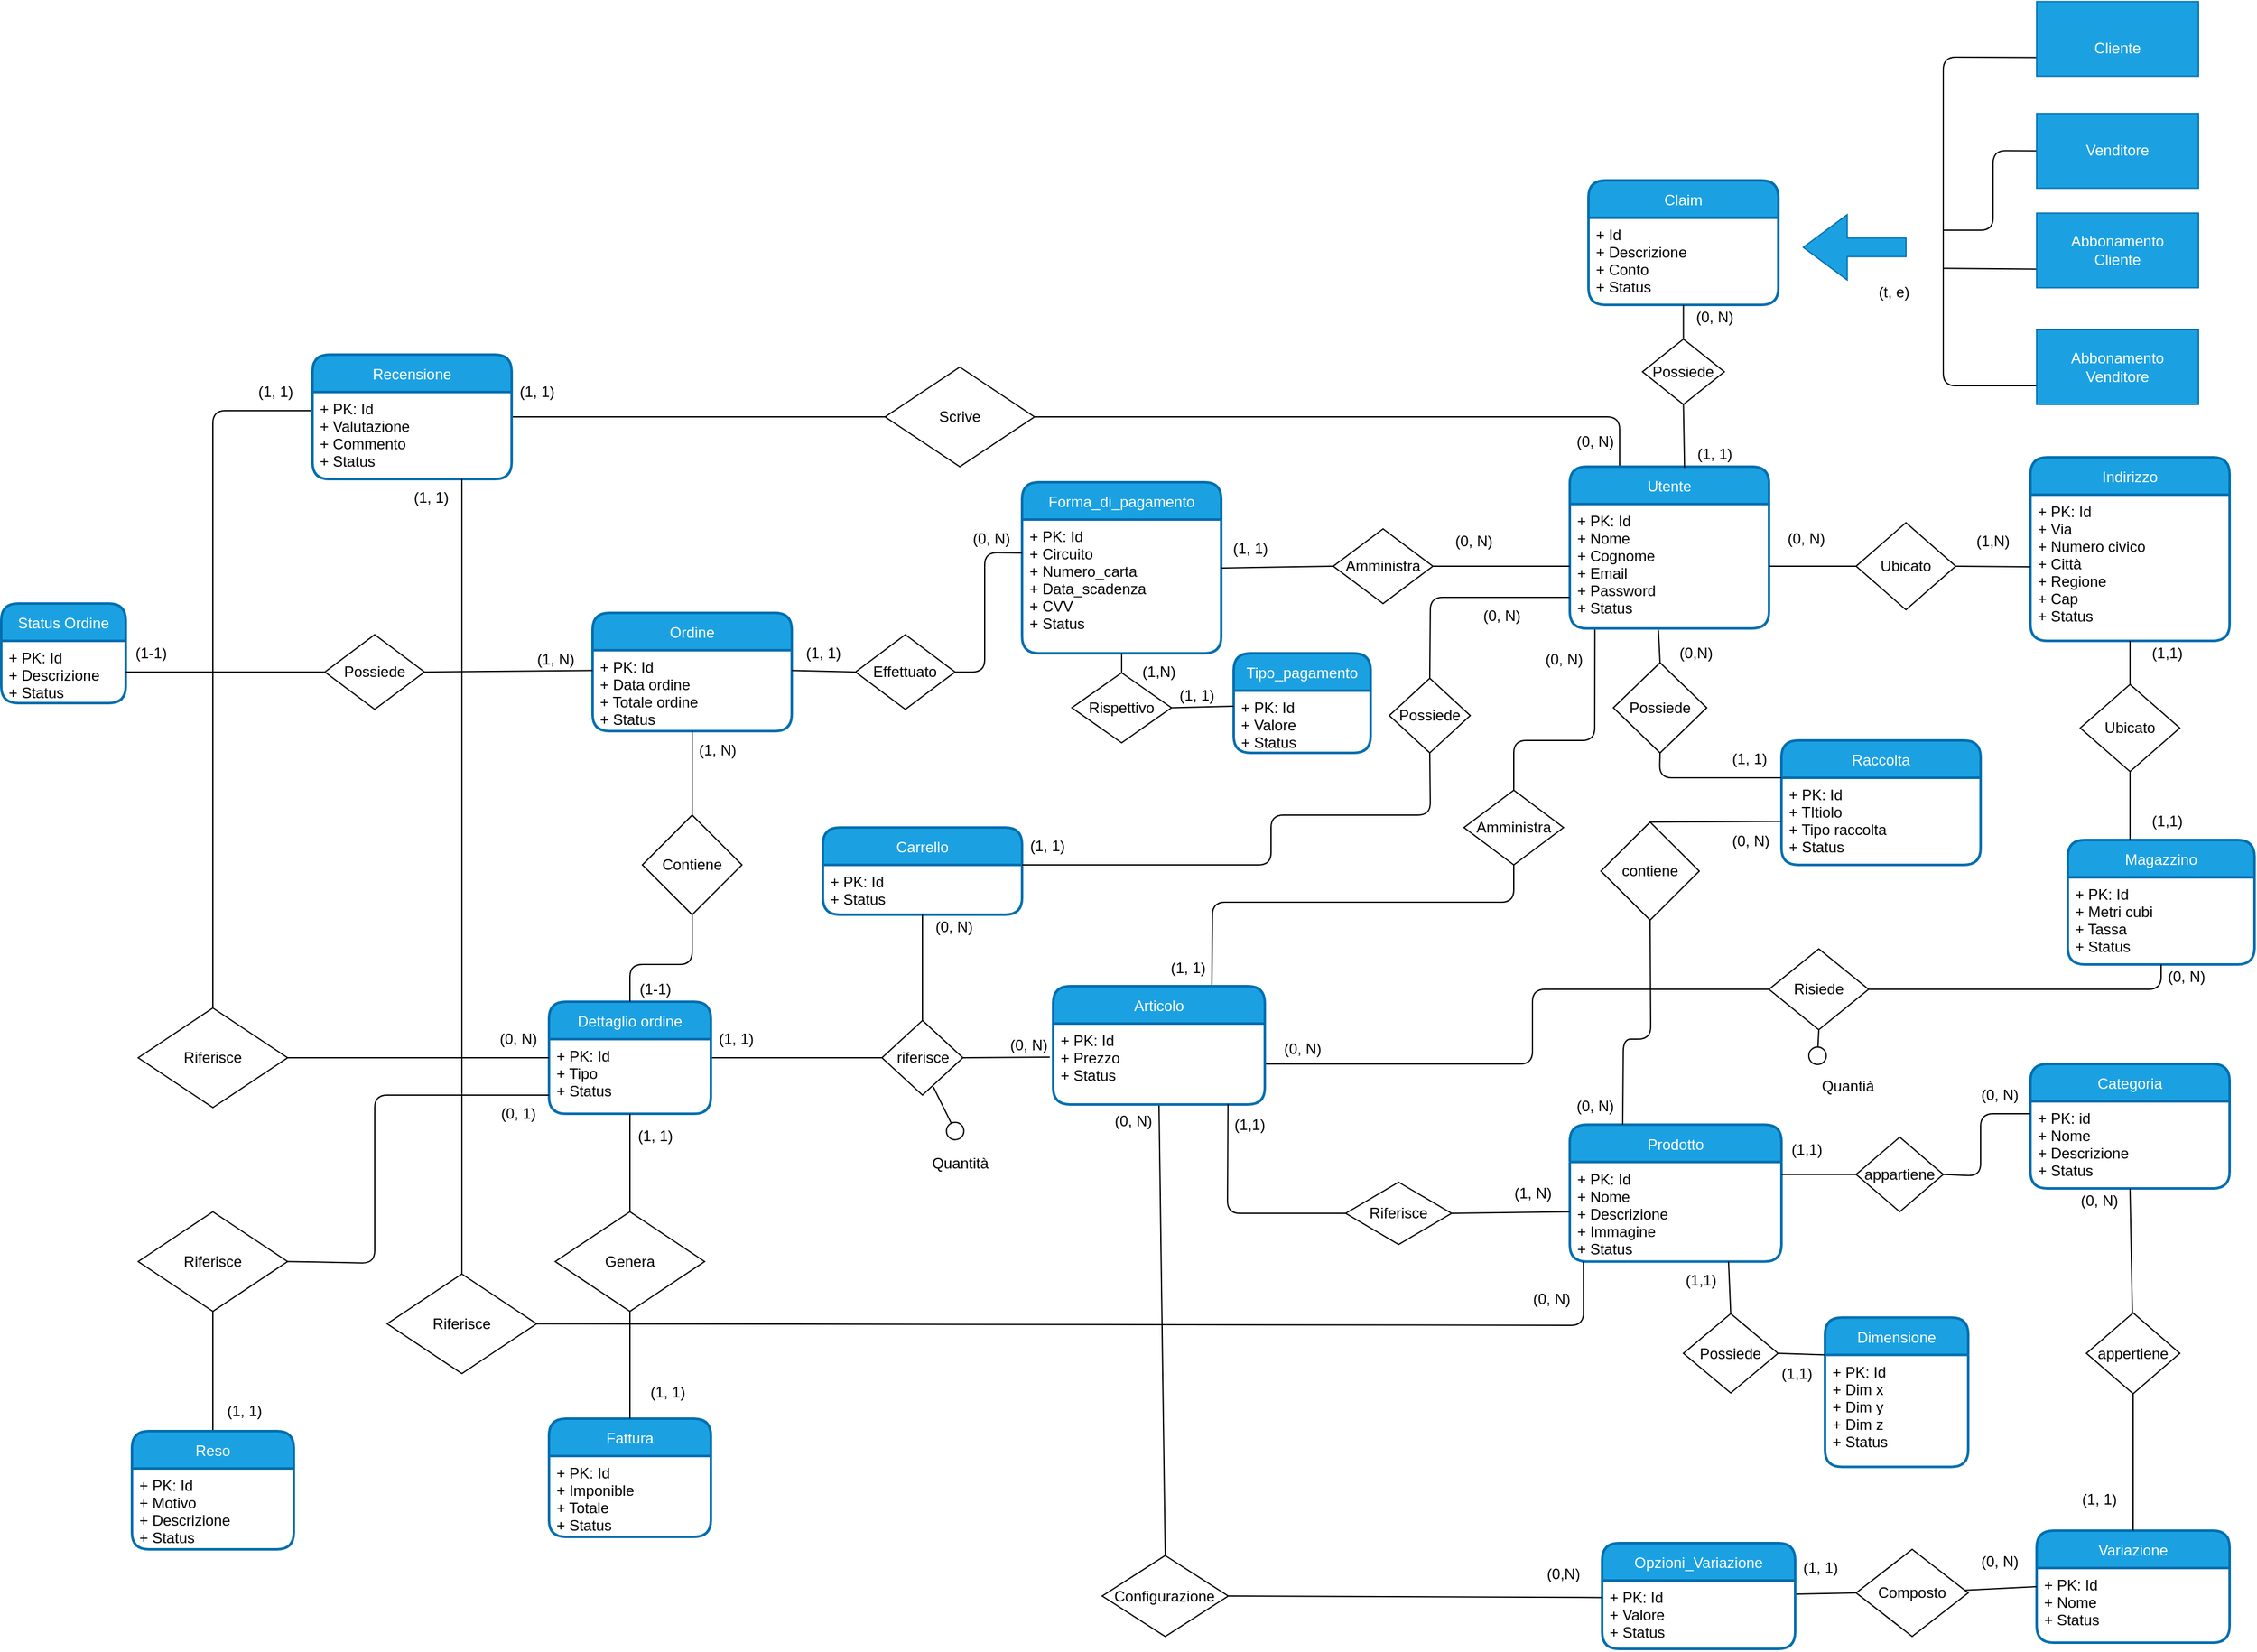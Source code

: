 <mxfile>
    <diagram id="gQvZ3Ct7qIMsR-oPEBA1" name="Page-1">
        <mxGraphModel dx="2638" dy="1734" grid="1" gridSize="10" guides="1" tooltips="1" connect="1" arrows="1" fold="1" page="1" pageScale="1" pageWidth="827" pageHeight="1169" math="0" shadow="0">
            <root>
                <mxCell id="0"/>
                <mxCell id="1" parent="0"/>
                <mxCell id="497" style="edgeStyle=none;html=1;exitX=0.25;exitY=0;exitDx=0;exitDy=0;entryX=1;entryY=0.5;entryDx=0;entryDy=0;endArrow=none;endFill=0;fontSize=12;" parent="1" source="499" target="644" edge="1">
                    <mxGeometry relative="1" as="geometry">
                        <mxPoint x="-120" y="80" as="targetPoint"/>
                        <Array as="points">
                            <mxPoint x="350" y="80"/>
                        </Array>
                    </mxGeometry>
                </mxCell>
                <mxCell id="498" style="edgeStyle=none;html=1;endArrow=none;endFill=0;exitX=0.126;exitY=1.002;exitDx=0;exitDy=0;exitPerimeter=0;entryX=0.5;entryY=0;entryDx=0;entryDy=0;fontSize=12;" parent="1" source="500" target="663" edge="1">
                    <mxGeometry relative="1" as="geometry">
                        <mxPoint x="270" y="380" as="targetPoint"/>
                        <Array as="points">
                            <mxPoint x="330" y="340"/>
                            <mxPoint x="265" y="340"/>
                        </Array>
                    </mxGeometry>
                </mxCell>
                <mxCell id="499" value="Utente" style="swimlane;childLayout=stackLayout;horizontal=1;startSize=30;horizontalStack=0;rounded=1;fontSize=12;fontStyle=0;strokeWidth=2;resizeParent=0;resizeLast=1;shadow=0;dashed=0;align=center;fillColor=#1ba1e2;fontColor=#ffffff;strokeColor=#006EAF;" parent="1" vertex="1">
                    <mxGeometry x="310" y="120" width="160" height="130" as="geometry"/>
                </mxCell>
                <mxCell id="500" value="+ PK: Id&#10;+ Nome&#10;+ Cognome&#10;+ Email&#10;+ Password&#10;+ Status" style="align=left;strokeColor=none;fillColor=none;spacingLeft=4;fontSize=12;verticalAlign=top;resizable=0;rotatable=0;part=1;" parent="499" vertex="1">
                    <mxGeometry y="30" width="160" height="100" as="geometry"/>
                </mxCell>
                <mxCell id="501" value="Indirizzo" style="swimlane;childLayout=stackLayout;horizontal=1;startSize=30;horizontalStack=0;rounded=1;fontSize=12;fontStyle=0;strokeWidth=2;resizeParent=0;resizeLast=1;shadow=0;dashed=0;align=center;fillColor=#1ba1e2;fontColor=#ffffff;strokeColor=#006EAF;" parent="1" vertex="1">
                    <mxGeometry x="680" y="112.5" width="160" height="147.5" as="geometry"/>
                </mxCell>
                <mxCell id="502" value="+ PK: Id&#10;+ Via&#10;+ Numero civico&#10;+ Città&#10;+ Regione&#10;+ Cap&#10;+ Status" style="align=left;strokeColor=none;fillColor=none;spacingLeft=4;fontSize=12;verticalAlign=top;resizable=0;rotatable=0;part=1;" parent="501" vertex="1">
                    <mxGeometry y="30" width="160" height="117.5" as="geometry"/>
                </mxCell>
                <mxCell id="503" style="edgeStyle=none;html=1;exitX=0;exitY=0.5;exitDx=0;exitDy=0;entryX=1;entryY=0.5;entryDx=0;entryDy=0;endArrow=none;endFill=0;fontSize=12;" parent="1" source="505" target="500" edge="1">
                    <mxGeometry relative="1" as="geometry"/>
                </mxCell>
                <mxCell id="504" style="edgeStyle=none;html=1;exitX=1;exitY=0.5;exitDx=0;exitDy=0;endArrow=none;endFill=0;fontSize=12;" parent="1" source="505" target="502" edge="1">
                    <mxGeometry relative="1" as="geometry"/>
                </mxCell>
                <mxCell id="505" value="Ubicato" style="shape=rhombus;perimeter=rhombusPerimeter;whiteSpace=wrap;html=1;align=center;fontSize=12;" parent="1" vertex="1">
                    <mxGeometry x="540" y="165" width="80" height="70" as="geometry"/>
                </mxCell>
                <mxCell id="506" value="Forma_di_pagamento" style="swimlane;childLayout=stackLayout;horizontal=1;startSize=30;horizontalStack=0;rounded=1;fontSize=12;fontStyle=0;strokeWidth=2;resizeParent=0;resizeLast=1;shadow=0;dashed=0;align=center;fillColor=#1ba1e2;fontColor=#ffffff;strokeColor=#006EAF;" parent="1" vertex="1">
                    <mxGeometry x="-130" y="132.5" width="160" height="137.5" as="geometry"/>
                </mxCell>
                <mxCell id="507" style="edgeStyle=none;html=1;fontSize=12;" parent="506" source="508" target="506" edge="1">
                    <mxGeometry relative="1" as="geometry"/>
                </mxCell>
                <mxCell id="508" value="+ PK: Id&#10;+ Circuito&#10;+ Numero_carta&#10;+ Data_scadenza&#10;+ CVV&#10;+ Status&#10;&#10;&#10;" style="align=left;strokeColor=none;fillColor=none;spacingLeft=4;fontSize=12;verticalAlign=top;resizable=0;rotatable=0;part=1;" parent="506" vertex="1">
                    <mxGeometry y="30" width="160" height="107.5" as="geometry"/>
                </mxCell>
                <mxCell id="509" value="Tipo_pagamento" style="swimlane;childLayout=stackLayout;horizontal=1;startSize=30;horizontalStack=0;rounded=1;fontSize=12;fontStyle=0;strokeWidth=2;resizeParent=0;resizeLast=1;shadow=0;dashed=0;align=center;fillColor=#1ba1e2;fontColor=#ffffff;strokeColor=#006EAF;" parent="1" vertex="1">
                    <mxGeometry x="40" y="270" width="110" height="80" as="geometry"/>
                </mxCell>
                <mxCell id="510" value="+ PK: Id&#10;+ Valore&#10;+ Status&#10;" style="align=left;strokeColor=none;fillColor=none;spacingLeft=4;fontSize=12;verticalAlign=top;resizable=0;rotatable=0;part=1;" parent="509" vertex="1">
                    <mxGeometry y="30" width="110" height="50" as="geometry"/>
                </mxCell>
                <mxCell id="511" style="edgeStyle=none;html=1;exitX=1;exitY=0.5;exitDx=0;exitDy=0;entryX=0;entryY=0.5;entryDx=0;entryDy=0;endArrow=none;endFill=0;fontSize=12;" parent="1" source="513" target="500" edge="1">
                    <mxGeometry relative="1" as="geometry"/>
                </mxCell>
                <mxCell id="512" style="edgeStyle=none;html=1;exitX=0;exitY=0.5;exitDx=0;exitDy=0;endArrow=none;endFill=0;entryX=0.996;entryY=0.363;entryDx=0;entryDy=0;entryPerimeter=0;fontSize=12;" parent="1" source="513" target="508" edge="1">
                    <mxGeometry relative="1" as="geometry">
                        <mxPoint x="80" y="200" as="targetPoint"/>
                    </mxGeometry>
                </mxCell>
                <mxCell id="513" value="Amministra" style="shape=rhombus;perimeter=rhombusPerimeter;whiteSpace=wrap;html=1;align=center;fontSize=12;" parent="1" vertex="1">
                    <mxGeometry x="120" y="170" width="80" height="60" as="geometry"/>
                </mxCell>
                <mxCell id="514" style="edgeStyle=none;html=1;exitX=0.5;exitY=0;exitDx=0;exitDy=0;endArrow=none;endFill=0;fontSize=12;" parent="1" source="516" target="508" edge="1">
                    <mxGeometry relative="1" as="geometry"/>
                </mxCell>
                <mxCell id="515" style="edgeStyle=none;html=1;exitX=1;exitY=0.5;exitDx=0;exitDy=0;endArrow=none;endFill=0;entryX=0;entryY=0.25;entryDx=0;entryDy=0;fontSize=12;" parent="1" source="516" target="510" edge="1">
                    <mxGeometry relative="1" as="geometry">
                        <mxPoint x="60" y="315" as="targetPoint"/>
                    </mxGeometry>
                </mxCell>
                <mxCell id="516" value="Rispettivo" style="shape=rhombus;perimeter=rhombusPerimeter;whiteSpace=wrap;html=1;align=center;fontSize=12;" parent="1" vertex="1">
                    <mxGeometry x="-90" y="285.63" width="80" height="56.25" as="geometry"/>
                </mxCell>
                <mxCell id="517" value="Carrello" style="swimlane;childLayout=stackLayout;horizontal=1;startSize=30;horizontalStack=0;rounded=1;fontSize=12;fontStyle=0;strokeWidth=2;resizeParent=0;resizeLast=1;shadow=0;dashed=0;align=center;fillColor=#1ba1e2;fontColor=#ffffff;strokeColor=#006EAF;" parent="1" vertex="1">
                    <mxGeometry x="-290" y="410" width="160" height="70" as="geometry"/>
                </mxCell>
                <mxCell id="518" value="+ PK: Id&#10;+ Status&#10;" style="align=left;strokeColor=none;fillColor=none;spacingLeft=4;fontSize=12;verticalAlign=top;resizable=0;rotatable=0;part=1;" parent="517" vertex="1">
                    <mxGeometry y="30" width="160" height="40" as="geometry"/>
                </mxCell>
                <mxCell id="519" style="edgeStyle=none;html=1;exitX=0.5;exitY=0;exitDx=0;exitDy=0;endArrow=none;endFill=0;entryX=0;entryY=0.75;entryDx=0;entryDy=0;fontSize=12;" parent="1" source="521" target="500" edge="1">
                    <mxGeometry relative="1" as="geometry">
                        <Array as="points">
                            <mxPoint x="198" y="225"/>
                        </Array>
                        <mxPoint x="340" y="270" as="targetPoint"/>
                    </mxGeometry>
                </mxCell>
                <mxCell id="520" style="edgeStyle=none;html=1;exitX=0.5;exitY=1;exitDx=0;exitDy=0;entryX=1;entryY=0;entryDx=0;entryDy=0;endArrow=none;endFill=0;fontSize=12;" parent="1" source="521" target="518" edge="1">
                    <mxGeometry relative="1" as="geometry">
                        <Array as="points">
                            <mxPoint x="198" y="400"/>
                            <mxPoint x="70" y="400"/>
                            <mxPoint x="70" y="440"/>
                        </Array>
                    </mxGeometry>
                </mxCell>
                <mxCell id="521" value="Possiede" style="shape=rhombus;perimeter=rhombusPerimeter;whiteSpace=wrap;html=1;align=center;fontSize=12;" parent="1" vertex="1">
                    <mxGeometry x="165" y="290" width="65" height="60" as="geometry"/>
                </mxCell>
                <mxCell id="522" value="Prodotto" style="swimlane;childLayout=stackLayout;horizontal=1;startSize=30;horizontalStack=0;rounded=1;fontSize=12;fontStyle=0;strokeWidth=2;resizeParent=0;resizeLast=1;shadow=0;dashed=0;align=center;arcSize=15;fillColor=#1ba1e2;fontColor=#ffffff;strokeColor=#006EAF;" parent="1" vertex="1">
                    <mxGeometry x="310" y="648.75" width="170" height="110" as="geometry"/>
                </mxCell>
                <mxCell id="523" value="+ PK: Id&#10;+ Nome&#10;+ Descrizione&#10;+ Immagine&#10;+ Status" style="align=left;strokeColor=none;fillColor=none;spacingLeft=4;fontSize=12;verticalAlign=top;resizable=0;rotatable=0;part=1;" parent="522" vertex="1">
                    <mxGeometry y="30" width="170" height="80" as="geometry"/>
                </mxCell>
                <mxCell id="524" value="Categoria" style="swimlane;childLayout=stackLayout;horizontal=1;startSize=30;horizontalStack=0;rounded=1;fontSize=12;fontStyle=0;strokeWidth=2;resizeParent=0;resizeLast=1;shadow=0;dashed=0;align=center;fillColor=#1ba1e2;fontColor=#ffffff;strokeColor=#006EAF;" parent="1" vertex="1">
                    <mxGeometry x="680" y="600" width="160" height="100" as="geometry"/>
                </mxCell>
                <mxCell id="525" value="+ PK: id&#10;+ Nome&#10;+ Descrizione&#10;+ Status" style="align=left;strokeColor=none;fillColor=none;spacingLeft=4;fontSize=12;verticalAlign=top;resizable=0;rotatable=0;part=1;" parent="524" vertex="1">
                    <mxGeometry y="30" width="160" height="70" as="geometry"/>
                </mxCell>
                <mxCell id="526" style="edgeStyle=none;html=1;exitX=0;exitY=0.5;exitDx=0;exitDy=0;endArrow=none;endFill=0;fontSize=12;" parent="1" source="528" edge="1">
                    <mxGeometry relative="1" as="geometry">
                        <mxPoint x="480" y="688.75" as="targetPoint"/>
                    </mxGeometry>
                </mxCell>
                <mxCell id="527" style="edgeStyle=none;html=1;exitX=1;exitY=0.5;exitDx=0;exitDy=0;endArrow=none;endFill=0;fontSize=12;" parent="1" source="528" edge="1">
                    <mxGeometry relative="1" as="geometry">
                        <mxPoint x="680" y="640" as="targetPoint"/>
                        <Array as="points">
                            <mxPoint x="640" y="690"/>
                            <mxPoint x="640" y="640"/>
                        </Array>
                    </mxGeometry>
                </mxCell>
                <mxCell id="528" value="appartiene" style="shape=rhombus;perimeter=rhombusPerimeter;whiteSpace=wrap;html=1;align=center;fontSize=12;" parent="1" vertex="1">
                    <mxGeometry x="540" y="658.75" width="70" height="60" as="geometry"/>
                </mxCell>
                <mxCell id="529" value="Variazione" style="swimlane;childLayout=stackLayout;horizontal=1;startSize=30;horizontalStack=0;rounded=1;fontSize=12;fontStyle=0;strokeWidth=2;resizeParent=0;resizeLast=1;shadow=0;dashed=0;align=center;fillColor=#1ba1e2;fontColor=#ffffff;strokeColor=#006EAF;" parent="1" vertex="1">
                    <mxGeometry x="685" y="975" width="155" height="90" as="geometry"/>
                </mxCell>
                <mxCell id="530" value="+ PK: Id&#10;+ Nome&#10;+ Status" style="align=left;strokeColor=none;fillColor=none;spacingLeft=4;fontSize=12;verticalAlign=top;resizable=0;rotatable=0;part=1;" parent="529" vertex="1">
                    <mxGeometry y="30" width="155" height="60" as="geometry"/>
                </mxCell>
                <mxCell id="531" style="edgeStyle=none;html=1;entryX=0.5;entryY=0;entryDx=0;entryDy=0;endArrow=none;endFill=0;fontSize=12;" parent="1" source="533" target="529" edge="1">
                    <mxGeometry relative="1" as="geometry"/>
                </mxCell>
                <mxCell id="532" style="edgeStyle=none;html=1;entryX=0.5;entryY=1;entryDx=0;entryDy=0;endArrow=none;endFill=0;fontSize=12;" parent="1" source="533" target="525" edge="1">
                    <mxGeometry relative="1" as="geometry"/>
                </mxCell>
                <mxCell id="533" value="appertiene" style="shape=rhombus;perimeter=rhombusPerimeter;whiteSpace=wrap;html=1;align=center;fontSize=12;" parent="1" vertex="1">
                    <mxGeometry x="725" y="800" width="75" height="65" as="geometry"/>
                </mxCell>
                <mxCell id="534" style="edgeStyle=none;html=1;entryX=0;entryY=0.5;entryDx=0;entryDy=0;endArrow=none;endFill=0;fontSize=12;" parent="1" source="535" target="538" edge="1">
                    <mxGeometry relative="1" as="geometry"/>
                </mxCell>
                <mxCell id="535" value="Opzioni_Variazione" style="swimlane;childLayout=stackLayout;horizontal=1;startSize=30;horizontalStack=0;rounded=1;fontSize=12;fontStyle=0;strokeWidth=2;resizeParent=0;resizeLast=1;shadow=0;dashed=0;align=center;fillColor=#1ba1e2;fontColor=#ffffff;strokeColor=#006EAF;" parent="1" vertex="1">
                    <mxGeometry x="336" y="985" width="155" height="85" as="geometry"/>
                </mxCell>
                <mxCell id="536" value="+ PK: Id&#10;+ Valore&#10;+ Status&#10;" style="align=left;strokeColor=none;fillColor=none;spacingLeft=4;fontSize=12;verticalAlign=top;resizable=0;rotatable=0;part=1;" parent="535" vertex="1">
                    <mxGeometry y="30" width="155" height="55" as="geometry"/>
                </mxCell>
                <mxCell id="537" style="edgeStyle=none;html=1;entryX=0;entryY=0.5;entryDx=0;entryDy=0;endArrow=none;endFill=0;fontSize=12;" parent="1" source="538" target="529" edge="1">
                    <mxGeometry relative="1" as="geometry"/>
                </mxCell>
                <mxCell id="538" value="Composto" style="shape=rhombus;perimeter=rhombusPerimeter;whiteSpace=wrap;html=1;align=center;fontSize=12;" parent="1" vertex="1">
                    <mxGeometry x="540" y="990" width="90" height="70" as="geometry"/>
                </mxCell>
                <mxCell id="539" value="Magazzino" style="swimlane;childLayout=stackLayout;horizontal=1;startSize=30;horizontalStack=0;rounded=1;fontSize=12;fontStyle=0;strokeWidth=2;resizeParent=0;resizeLast=1;shadow=0;dashed=0;align=center;fillColor=#1ba1e2;fontColor=#ffffff;strokeColor=#006EAF;" parent="1" vertex="1">
                    <mxGeometry x="710" y="420" width="150" height="100" as="geometry"/>
                </mxCell>
                <mxCell id="540" value="+ PK: Id&#10;+ Metri cubi&#10;+ Tassa&#10;+ Status" style="align=left;strokeColor=none;fillColor=none;spacingLeft=4;fontSize=12;verticalAlign=top;resizable=0;rotatable=0;part=1;" parent="539" vertex="1">
                    <mxGeometry y="30" width="150" height="70" as="geometry"/>
                </mxCell>
                <mxCell id="541" style="edgeStyle=none;html=1;exitX=0.5;exitY=0;exitDx=0;exitDy=0;entryX=0.5;entryY=1;entryDx=0;entryDy=0;startArrow=none;startFill=0;endArrow=none;endFill=0;fontSize=12;" parent="1" source="543" target="502" edge="1">
                    <mxGeometry relative="1" as="geometry"/>
                </mxCell>
                <mxCell id="542" style="edgeStyle=none;html=1;exitX=0.5;exitY=1;exitDx=0;exitDy=0;entryX=0;entryY=1;entryDx=0;entryDy=0;startArrow=none;startFill=0;endArrow=none;endFill=0;fontSize=12;" parent="1" source="543" target="579" edge="1">
                    <mxGeometry relative="1" as="geometry"/>
                </mxCell>
                <mxCell id="543" value="Ubicato" style="shape=rhombus;perimeter=rhombusPerimeter;whiteSpace=wrap;html=1;align=center;fontSize=12;" parent="1" vertex="1">
                    <mxGeometry x="720" y="295" width="80" height="70" as="geometry"/>
                </mxCell>
                <mxCell id="544" value="Dimensione" style="swimlane;childLayout=stackLayout;horizontal=1;startSize=30;horizontalStack=0;rounded=1;fontSize=12;fontStyle=0;strokeWidth=2;resizeParent=0;resizeLast=1;shadow=0;dashed=0;align=center;fillColor=#1ba1e2;fontColor=#ffffff;strokeColor=#006EAF;" parent="1" vertex="1">
                    <mxGeometry x="515" y="803.75" width="115" height="120" as="geometry"/>
                </mxCell>
                <mxCell id="545" value="+ PK: Id&#10;+ Dim x&#10;+ Dim y&#10;+ Dim z&#10;+ Status" style="align=left;strokeColor=none;fillColor=none;spacingLeft=4;fontSize=12;verticalAlign=top;resizable=0;rotatable=0;part=1;" parent="544" vertex="1">
                    <mxGeometry y="30" width="115" height="90" as="geometry"/>
                </mxCell>
                <mxCell id="546" style="edgeStyle=none;html=1;exitX=0.5;exitY=0;exitDx=0;exitDy=0;entryX=0.75;entryY=1;entryDx=0;entryDy=0;endArrow=none;endFill=0;fontSize=12;" parent="1" source="548" target="523" edge="1">
                    <mxGeometry relative="1" as="geometry"/>
                </mxCell>
                <mxCell id="547" style="edgeStyle=none;html=1;exitX=1;exitY=0.5;exitDx=0;exitDy=0;entryX=0;entryY=0;entryDx=0;entryDy=0;endArrow=none;endFill=0;fontSize=12;" parent="1" source="548" target="545" edge="1">
                    <mxGeometry relative="1" as="geometry"/>
                </mxCell>
                <mxCell id="548" value="Possiede" style="shape=rhombus;perimeter=rhombusPerimeter;whiteSpace=wrap;html=1;align=center;fontSize=12;" parent="1" vertex="1">
                    <mxGeometry x="401.25" y="800.63" width="76" height="63.75" as="geometry"/>
                </mxCell>
                <mxCell id="550" style="edgeStyle=none;html=1;exitX=1;exitY=0.5;exitDx=0;exitDy=0;entryX=0.5;entryY=1;entryDx=0;entryDy=0;startArrow=none;startFill=0;endArrow=none;endFill=0;fontSize=12;" parent="1" source="551" target="540" edge="1">
                    <mxGeometry relative="1" as="geometry">
                        <Array as="points">
                            <mxPoint x="785" y="540"/>
                        </Array>
                    </mxGeometry>
                </mxCell>
                <mxCell id="732" style="edgeStyle=none;html=1;exitX=0;exitY=0.5;exitDx=0;exitDy=0;endArrow=none;endFill=0;entryX=1;entryY=0.5;entryDx=0;entryDy=0;fontSize=12;" parent="1" source="551" target="727" edge="1">
                    <mxGeometry relative="1" as="geometry">
                        <mxPoint x="90" y="580" as="targetPoint"/>
                        <Array as="points">
                            <mxPoint x="280" y="540"/>
                            <mxPoint x="280" y="600"/>
                        </Array>
                    </mxGeometry>
                </mxCell>
                <mxCell id="551" value="Risiede" style="shape=rhombus;perimeter=rhombusPerimeter;whiteSpace=wrap;html=1;align=center;fontSize=12;" parent="1" vertex="1">
                    <mxGeometry x="470" y="507.5" width="80" height="65" as="geometry"/>
                </mxCell>
                <mxCell id="552" style="edgeStyle=none;html=1;exitX=0.5;exitY=0;exitDx=0;exitDy=0;entryX=0.5;entryY=1;entryDx=0;entryDy=0;startArrow=none;startFill=0;endArrow=none;endFill=0;fontSize=12;" parent="1" source="556" target="518" edge="1">
                    <mxGeometry relative="1" as="geometry"/>
                </mxCell>
                <mxCell id="554" style="edgeStyle=none;html=1;exitX=0;exitY=0.5;exitDx=0;exitDy=0;endArrow=none;endFill=0;entryX=1;entryY=0.25;entryDx=0;entryDy=0;fontSize=12;" parent="1" source="556" target="601" edge="1">
                    <mxGeometry relative="1" as="geometry">
                        <mxPoint x="-380" y="590" as="targetPoint"/>
                    </mxGeometry>
                </mxCell>
                <mxCell id="555" style="edgeStyle=none;html=1;exitX=1;exitY=0.5;exitDx=0;exitDy=0;endArrow=none;endFill=0;entryX=-0.016;entryY=0.416;entryDx=0;entryDy=0;entryPerimeter=0;fontSize=12;" parent="1" source="556" target="727" edge="1">
                    <mxGeometry relative="1" as="geometry">
                        <Array as="points"/>
                        <mxPoint x="-40" y="740" as="targetPoint"/>
                    </mxGeometry>
                </mxCell>
                <mxCell id="556" value="riferisce" style="shape=rhombus;perimeter=rhombusPerimeter;whiteSpace=wrap;html=1;align=center;fontSize=12;" parent="1" vertex="1">
                    <mxGeometry x="-242.5" y="565" width="65" height="60" as="geometry"/>
                </mxCell>
                <mxCell id="557" value="Quantità" style="text;html=1;align=center;verticalAlign=middle;resizable=0;points=[];autosize=1;strokeColor=none;fillColor=none;fontSize=12;" parent="1" vertex="1">
                    <mxGeometry x="-215" y="665" width="70" height="30" as="geometry"/>
                </mxCell>
                <mxCell id="565" style="edgeStyle=none;html=1;exitX=0.5;exitY=1;exitDx=0;exitDy=0;entryX=0.576;entryY=0.008;entryDx=0;entryDy=0;entryPerimeter=0;endArrow=none;endFill=0;fontSize=12;" parent="1" source="567" target="499" edge="1">
                    <mxGeometry relative="1" as="geometry">
                        <mxPoint x="495.93" y="45.6" as="targetPoint"/>
                    </mxGeometry>
                </mxCell>
                <mxCell id="566" value="(1,1)" style="text;html=1;align=center;verticalAlign=middle;resizable=0;points=[];autosize=1;strokeColor=none;fillColor=none;fontSize=12;" parent="1" vertex="1">
                    <mxGeometry x="475" y="653.75" width="50" height="30" as="geometry"/>
                </mxCell>
                <mxCell id="567" value="Possiede" style="shape=rhombus;perimeter=rhombusPerimeter;whiteSpace=wrap;html=1;align=center;fontSize=12;" parent="1" vertex="1">
                    <mxGeometry x="368.38" y="17.5" width="65.75" height="52.5" as="geometry"/>
                </mxCell>
                <mxCell id="568" value="(0, N)" style="text;html=1;align=center;verticalAlign=middle;resizable=0;points=[];autosize=1;strokeColor=none;fillColor=none;fontSize=12;" parent="1" vertex="1">
                    <mxGeometry x="630" y="610" width="50" height="30" as="geometry"/>
                </mxCell>
                <mxCell id="569" value="(0, N)" style="text;html=1;align=center;verticalAlign=middle;resizable=0;points=[];autosize=1;strokeColor=none;fillColor=none;fontSize=12;" parent="1" vertex="1">
                    <mxGeometry x="710" y="695" width="50" height="30" as="geometry"/>
                </mxCell>
                <mxCell id="570" value="(1, 1)" style="text;html=1;align=center;verticalAlign=middle;resizable=0;points=[];autosize=1;strokeColor=none;fillColor=none;fontSize=12;" parent="1" vertex="1">
                    <mxGeometry x="710" y="935" width="50" height="30" as="geometry"/>
                </mxCell>
                <mxCell id="571" style="edgeStyle=none;html=1;entryX=0;entryY=0.25;entryDx=0;entryDy=0;startArrow=none;startFill=0;endArrow=none;endFill=0;exitX=1;exitY=0.5;exitDx=0;exitDy=0;fontSize=12;" parent="1" source="658" target="536" edge="1">
                    <mxGeometry relative="1" as="geometry">
                        <mxPoint x="310" y="910" as="sourcePoint"/>
                        <Array as="points"/>
                    </mxGeometry>
                </mxCell>
                <mxCell id="572" value="(0, N)" style="text;html=1;strokeColor=none;fillColor=none;align=center;verticalAlign=middle;whiteSpace=wrap;rounded=0;fontSize=12;" parent="1" vertex="1">
                    <mxGeometry x="470" y="162.5" width="60" height="30" as="geometry"/>
                </mxCell>
                <mxCell id="573" value="Claim" style="swimlane;childLayout=stackLayout;horizontal=1;startSize=30;horizontalStack=0;rounded=1;fontSize=12;fontStyle=0;strokeWidth=2;resizeParent=0;resizeLast=1;shadow=0;dashed=0;align=center;fillColor=#1ba1e2;fontColor=#ffffff;strokeColor=#006EAF;" parent="1" vertex="1">
                    <mxGeometry x="325" y="-110" width="152.5" height="100" as="geometry"/>
                </mxCell>
                <mxCell id="574" value="+ Id&#10;+ Descrizione&#10;+ Conto&#10;+ Status" style="align=left;strokeColor=none;fillColor=none;spacingLeft=4;fontSize=12;verticalAlign=top;resizable=0;rotatable=0;part=1;" parent="573" vertex="1">
                    <mxGeometry y="30" width="152.5" height="70" as="geometry"/>
                </mxCell>
                <mxCell id="578" style="edgeStyle=none;html=1;exitX=0.5;exitY=0;exitDx=0;exitDy=0;entryX=0.5;entryY=1;entryDx=0;entryDy=0;endArrow=none;endFill=0;fontSize=12;" parent="1" source="567" target="574" edge="1">
                    <mxGeometry relative="1" as="geometry"/>
                </mxCell>
                <mxCell id="579" value="(1,1)" style="text;html=1;strokeColor=none;fillColor=none;align=center;verticalAlign=middle;whiteSpace=wrap;rounded=0;fontSize=12;" parent="1" vertex="1">
                    <mxGeometry x="760" y="390.0" width="60" height="30" as="geometry"/>
                </mxCell>
                <mxCell id="580" value="(0, N)" style="text;html=1;align=center;verticalAlign=middle;resizable=0;points=[];autosize=1;strokeColor=none;fillColor=none;fontSize=12;" parent="1" vertex="1">
                    <mxGeometry x="780" y="515" width="50" height="30" as="geometry"/>
                </mxCell>
                <mxCell id="581" value="(1,1)" style="text;html=1;strokeColor=none;fillColor=none;align=center;verticalAlign=middle;whiteSpace=wrap;rounded=0;fontSize=12;" parent="1" vertex="1">
                    <mxGeometry x="391" y="763.75" width="49" height="20" as="geometry"/>
                </mxCell>
                <mxCell id="582" value="(1,1)" style="text;html=1;strokeColor=none;fillColor=none;align=center;verticalAlign=middle;whiteSpace=wrap;rounded=0;fontSize=12;" parent="1" vertex="1">
                    <mxGeometry x="465" y="838.75" width="55" height="20" as="geometry"/>
                </mxCell>
                <mxCell id="583" value="(0, N)" style="text;html=1;align=center;verticalAlign=middle;resizable=0;points=[];autosize=1;strokeColor=none;fillColor=none;fontSize=12;" parent="1" vertex="1">
                    <mxGeometry x="630" y="985" width="50" height="30" as="geometry"/>
                </mxCell>
                <mxCell id="584" value="(1, 1)" style="text;html=1;align=center;verticalAlign=middle;resizable=0;points=[];autosize=1;strokeColor=none;fillColor=none;fontSize=12;" parent="1" vertex="1">
                    <mxGeometry x="486" y="990" width="50" height="30" as="geometry"/>
                </mxCell>
                <mxCell id="585" value="(1,N)" style="text;html=1;strokeColor=none;fillColor=none;align=center;verticalAlign=middle;whiteSpace=wrap;rounded=0;fontSize=12;" parent="1" vertex="1">
                    <mxGeometry x="620" y="165.0" width="60" height="30" as="geometry"/>
                </mxCell>
                <mxCell id="600" value="Dettaglio ordine" style="swimlane;childLayout=stackLayout;horizontal=1;startSize=30;horizontalStack=0;rounded=1;fontSize=12;fontStyle=0;strokeWidth=2;resizeParent=0;resizeLast=1;shadow=0;dashed=0;align=center;fillColor=#1ba1e2;fontColor=#ffffff;strokeColor=#006EAF;" parent="1" vertex="1">
                    <mxGeometry x="-510" y="550" width="130" height="90" as="geometry"/>
                </mxCell>
                <mxCell id="601" value="+ PK: Id&#10;+ Tipo&#10;+ Status&#10;&#10;" style="align=left;strokeColor=none;fillColor=none;spacingLeft=4;fontSize=12;verticalAlign=top;resizable=0;rotatable=0;part=1;" parent="600" vertex="1">
                    <mxGeometry y="30" width="130" height="60" as="geometry"/>
                </mxCell>
                <mxCell id="714" style="edgeStyle=none;html=1;exitX=0.5;exitY=1;exitDx=0;exitDy=0;entryX=0.5;entryY=0;entryDx=0;entryDy=0;endArrow=none;endFill=0;fontSize=12;" parent="1" source="604" target="600" edge="1">
                    <mxGeometry relative="1" as="geometry">
                        <Array as="points">
                            <mxPoint x="-395" y="520"/>
                            <mxPoint x="-445" y="520"/>
                        </Array>
                    </mxGeometry>
                </mxCell>
                <mxCell id="604" value="Contiene" style="rhombus;whiteSpace=wrap;html=1;fontSize=12;" parent="1" vertex="1">
                    <mxGeometry x="-435" y="400" width="80" height="80" as="geometry"/>
                </mxCell>
                <mxCell id="606" value="(1-1)" style="text;html=1;align=center;verticalAlign=middle;resizable=0;points=[];autosize=1;strokeColor=none;fillColor=none;fontSize=12;" parent="1" vertex="1">
                    <mxGeometry x="-450" y="525" width="50" height="30" as="geometry"/>
                </mxCell>
                <mxCell id="607" value="(1, 1)" style="text;html=1;align=center;verticalAlign=middle;resizable=0;points=[];autosize=1;strokeColor=none;fillColor=none;fontSize=12;" parent="1" vertex="1">
                    <mxGeometry x="-385" y="565" width="50" height="30" as="geometry"/>
                </mxCell>
                <mxCell id="609" value="(0, N)" style="text;html=1;align=center;verticalAlign=middle;resizable=0;points=[];autosize=1;strokeColor=none;fillColor=none;fontSize=12;" parent="1" vertex="1">
                    <mxGeometry x="-210" y="475" width="50" height="30" as="geometry"/>
                </mxCell>
                <mxCell id="611" value="(1, N)" style="text;html=1;align=center;verticalAlign=middle;resizable=0;points=[];autosize=1;strokeColor=none;fillColor=none;fontSize=12;" parent="1" vertex="1">
                    <mxGeometry x="255" y="688.75" width="50" height="30" as="geometry"/>
                </mxCell>
                <mxCell id="614" value="(1,1)" style="text;html=1;strokeColor=none;fillColor=none;align=center;verticalAlign=middle;whiteSpace=wrap;rounded=0;fontSize=12;" parent="1" vertex="1">
                    <mxGeometry x="27.5" y="640" width="50" height="17.5" as="geometry"/>
                </mxCell>
                <mxCell id="615" value="(0,N)" style="text;html=1;strokeColor=none;fillColor=none;align=center;verticalAlign=middle;whiteSpace=wrap;rounded=0;fontSize=12;" parent="1" vertex="1">
                    <mxGeometry x="275" y="995" width="60" height="30" as="geometry"/>
                </mxCell>
                <mxCell id="616" value="(0, N)" style="text;html=1;align=center;verticalAlign=middle;resizable=0;points=[];autosize=1;strokeColor=none;fillColor=none;fontSize=12;" parent="1" vertex="1">
                    <mxGeometry x="230" y="225" width="50" height="30" as="geometry"/>
                </mxCell>
                <mxCell id="619" value="(1, 1)" style="text;html=1;align=center;verticalAlign=middle;resizable=0;points=[];autosize=1;strokeColor=none;fillColor=none;fontSize=12;" parent="1" vertex="1">
                    <mxGeometry x="-135" y="410" width="50" height="30" as="geometry"/>
                </mxCell>
                <mxCell id="620" value="(1,1)" style="text;html=1;strokeColor=none;fillColor=none;align=center;verticalAlign=middle;whiteSpace=wrap;rounded=0;fontSize=12;" parent="1" vertex="1">
                    <mxGeometry x="760" y="255.0" width="60" height="30" as="geometry"/>
                </mxCell>
                <mxCell id="621" value="Raccolta" style="swimlane;childLayout=stackLayout;horizontal=1;startSize=30;horizontalStack=0;rounded=1;fontSize=12;fontStyle=0;strokeWidth=2;resizeParent=0;resizeLast=1;shadow=0;dashed=0;align=center;fillColor=#1ba1e2;fontColor=#ffffff;strokeColor=#006EAF;" parent="1" vertex="1">
                    <mxGeometry x="480" y="340" width="160" height="100" as="geometry"/>
                </mxCell>
                <mxCell id="622" value="+ PK: Id&#10;+ TItiolo&#10;+ Tipo raccolta&#10;+ Status" style="align=left;strokeColor=none;fillColor=none;spacingLeft=4;fontSize=12;verticalAlign=top;resizable=0;rotatable=0;part=1;" parent="621" vertex="1">
                    <mxGeometry y="30" width="160" height="70" as="geometry"/>
                </mxCell>
                <mxCell id="623" style="edgeStyle=none;html=1;exitX=0.5;exitY=0;exitDx=0;exitDy=0;entryX=0.445;entryY=1.013;entryDx=0;entryDy=0;entryPerimeter=0;startArrow=none;startFill=0;endArrow=none;endFill=0;fontSize=12;" parent="1" source="625" target="500" edge="1">
                    <mxGeometry relative="1" as="geometry"/>
                </mxCell>
                <mxCell id="624" style="edgeStyle=none;html=1;exitX=0.5;exitY=1;exitDx=0;exitDy=0;entryX=0;entryY=0;entryDx=0;entryDy=0;startArrow=none;startFill=0;endArrow=none;endFill=0;fontSize=12;" parent="1" source="625" target="622" edge="1">
                    <mxGeometry relative="1" as="geometry">
                        <Array as="points">
                            <mxPoint x="382" y="370"/>
                        </Array>
                    </mxGeometry>
                </mxCell>
                <mxCell id="625" value="Possiede" style="shape=rhombus;perimeter=rhombusPerimeter;whiteSpace=wrap;html=1;align=center;fontSize=12;" parent="1" vertex="1">
                    <mxGeometry x="345" y="277.5" width="75" height="72.5" as="geometry"/>
                </mxCell>
                <mxCell id="734" style="edgeStyle=none;html=1;exitX=0.5;exitY=1;exitDx=0;exitDy=0;endArrow=none;endFill=0;entryX=0.25;entryY=0;entryDx=0;entryDy=0;fontSize=12;" parent="1" source="627" target="522" edge="1">
                    <mxGeometry relative="1" as="geometry">
                        <Array as="points">
                            <mxPoint x="375" y="580"/>
                            <mxPoint x="353" y="580"/>
                        </Array>
                        <mxPoint x="360" y="640" as="targetPoint"/>
                    </mxGeometry>
                </mxCell>
                <mxCell id="627" value="contiene" style="rhombus;whiteSpace=wrap;html=1;fontSize=12;" parent="1" vertex="1">
                    <mxGeometry x="335" y="405.63" width="79" height="78.75" as="geometry"/>
                </mxCell>
                <mxCell id="628" style="edgeStyle=none;html=1;exitX=0;exitY=0.5;exitDx=0;exitDy=0;entryX=0.5;entryY=0;entryDx=0;entryDy=0;startArrow=none;startFill=0;endArrow=none;endFill=0;fontSize=12;" parent="1" source="622" target="627" edge="1">
                    <mxGeometry relative="1" as="geometry">
                        <Array as="points"/>
                    </mxGeometry>
                </mxCell>
                <mxCell id="629" value="(1, 1)" style="text;html=1;align=center;verticalAlign=middle;resizable=0;points=[];autosize=1;strokeColor=none;fillColor=none;fontSize=12;" parent="1" vertex="1">
                    <mxGeometry x="429.13" y="340" width="50" height="30" as="geometry"/>
                </mxCell>
                <mxCell id="631" value="(0,N)" style="text;html=1;align=center;verticalAlign=middle;resizable=0;points=[];autosize=1;strokeColor=none;fillColor=none;fontSize=12;" parent="1" vertex="1">
                    <mxGeometry x="386" y="255" width="50" height="30" as="geometry"/>
                </mxCell>
                <mxCell id="632" value="(0, N)" style="text;html=1;align=center;verticalAlign=middle;resizable=0;points=[];autosize=1;strokeColor=none;fillColor=none;fontSize=12;" parent="1" vertex="1">
                    <mxGeometry x="430" y="405.63" width="50" height="30" as="geometry"/>
                </mxCell>
                <mxCell id="633" value="(1, 1)" style="text;html=1;align=center;verticalAlign=middle;resizable=0;points=[];autosize=1;strokeColor=none;fillColor=none;fontSize=12;" parent="1" vertex="1">
                    <mxGeometry x="27.5" y="171.25" width="50" height="30" as="geometry"/>
                </mxCell>
                <mxCell id="634" value="(0, N)" style="text;html=1;strokeColor=none;fillColor=none;align=center;verticalAlign=middle;whiteSpace=wrap;rounded=0;fontSize=12;" parent="1" vertex="1">
                    <mxGeometry x="202.5" y="165.0" width="60" height="30" as="geometry"/>
                </mxCell>
                <mxCell id="635" value="(1, 1)" style="text;html=1;align=center;verticalAlign=middle;resizable=0;points=[];autosize=1;strokeColor=none;fillColor=none;fontSize=12;" parent="1" vertex="1">
                    <mxGeometry x="401.25" y="95" width="50" height="30" as="geometry"/>
                </mxCell>
                <mxCell id="636" value="(0, N)" style="text;html=1;align=center;verticalAlign=middle;resizable=0;points=[];autosize=1;strokeColor=none;fillColor=none;fontSize=12;" parent="1" vertex="1">
                    <mxGeometry x="401.25" y="-15" width="50" height="30" as="geometry"/>
                </mxCell>
                <mxCell id="637" value="(1, 1)" style="text;html=1;align=center;verticalAlign=middle;resizable=0;points=[];autosize=1;strokeColor=none;fillColor=none;fontSize=12;" parent="1" vertex="1">
                    <mxGeometry x="-15" y="288.75" width="50" height="30" as="geometry"/>
                </mxCell>
                <mxCell id="638" value="(1,N)" style="text;html=1;strokeColor=none;fillColor=none;align=center;verticalAlign=middle;whiteSpace=wrap;rounded=0;fontSize=12;" parent="1" vertex="1">
                    <mxGeometry x="-50" y="270.0" width="60" height="30" as="geometry"/>
                </mxCell>
                <mxCell id="642" value="(0, N)" style="text;html=1;align=center;verticalAlign=middle;resizable=0;points=[];autosize=1;strokeColor=none;fillColor=none;fontSize=12;" parent="1" vertex="1">
                    <mxGeometry x="-180" y="162.5" width="50" height="30" as="geometry"/>
                </mxCell>
                <mxCell id="643" style="edgeStyle=none;html=1;endArrow=none;endFill=0;fontSize=12;" parent="1" source="644" edge="1">
                    <mxGeometry relative="1" as="geometry">
                        <mxPoint x="-540" y="80" as="targetPoint"/>
                    </mxGeometry>
                </mxCell>
                <mxCell id="644" value="Scrive" style="rhombus;whiteSpace=wrap;html=1;fontSize=12;" parent="1" vertex="1">
                    <mxGeometry x="-240" y="40" width="120" height="80" as="geometry"/>
                </mxCell>
                <mxCell id="645" style="edgeStyle=none;html=1;endArrow=none;endFill=0;entryX=0.5;entryY=0;entryDx=0;entryDy=0;fontSize=12;" parent="1" target="649" edge="1">
                    <mxGeometry relative="1" as="geometry">
                        <mxPoint x="-760" y="550" as="targetPoint"/>
                        <Array as="points">
                            <mxPoint x="-780" y="75"/>
                        </Array>
                        <mxPoint x="-700" y="75" as="sourcePoint"/>
                    </mxGeometry>
                </mxCell>
                <mxCell id="646" value="Recensione" style="swimlane;childLayout=stackLayout;horizontal=1;startSize=30;horizontalStack=0;rounded=1;fontSize=12;fontStyle=0;strokeWidth=2;resizeParent=0;resizeLast=1;shadow=0;dashed=0;align=center;fillColor=#1ba1e2;fontColor=#ffffff;strokeColor=#006EAF;" parent="1" vertex="1">
                    <mxGeometry x="-700" y="30" width="160" height="100" as="geometry"/>
                </mxCell>
                <mxCell id="647" value="+ PK: Id&#10;+ Valutazione&#10;+ Commento&#10;+ Status&#10;&#10;" style="align=left;strokeColor=none;fillColor=none;spacingLeft=4;fontSize=12;verticalAlign=top;resizable=0;rotatable=0;part=1;" parent="646" vertex="1">
                    <mxGeometry y="30" width="160" height="70" as="geometry"/>
                </mxCell>
                <mxCell id="648" style="edgeStyle=none;html=1;entryX=0;entryY=0.25;entryDx=0;entryDy=0;endArrow=none;endFill=0;fontSize=12;" parent="1" source="649" target="601" edge="1">
                    <mxGeometry relative="1" as="geometry"/>
                </mxCell>
                <mxCell id="649" value="Riferisce" style="rhombus;whiteSpace=wrap;html=1;fontSize=12;" parent="1" vertex="1">
                    <mxGeometry x="-840" y="555" width="120" height="80" as="geometry"/>
                </mxCell>
                <mxCell id="650" value="(0, N)" style="text;html=1;align=center;verticalAlign=middle;resizable=0;points=[];autosize=1;strokeColor=none;fillColor=none;fontSize=12;" parent="1" vertex="1">
                    <mxGeometry x="305" y="85" width="50" height="30" as="geometry"/>
                </mxCell>
                <mxCell id="651" value="(1, 1)" style="text;html=1;align=center;verticalAlign=middle;resizable=0;points=[];autosize=1;strokeColor=none;fillColor=none;fontSize=12;" parent="1" vertex="1">
                    <mxGeometry x="-545" y="45" width="50" height="30" as="geometry"/>
                </mxCell>
                <mxCell id="652" value="(1, 1)" style="text;html=1;align=center;verticalAlign=middle;resizable=0;points=[];autosize=1;strokeColor=none;fillColor=none;fontSize=12;" parent="1" vertex="1">
                    <mxGeometry x="-755" y="45" width="50" height="30" as="geometry"/>
                </mxCell>
                <mxCell id="653" value="(0, N)" style="text;html=1;align=center;verticalAlign=middle;resizable=0;points=[];autosize=1;strokeColor=none;fillColor=none;fontSize=12;" parent="1" vertex="1">
                    <mxGeometry x="-560" y="565" width="50" height="30" as="geometry"/>
                </mxCell>
                <mxCell id="654" style="edgeStyle=none;html=1;endArrow=none;endFill=0;entryX=0.5;entryY=1;entryDx=0;entryDy=0;exitX=0.75;exitY=0;exitDx=0;exitDy=0;fontSize=12;" parent="1" source="726" target="663" edge="1">
                    <mxGeometry relative="1" as="geometry">
                        <mxPoint x="130" y="530" as="targetPoint"/>
                        <Array as="points">
                            <mxPoint x="23" y="470"/>
                            <mxPoint x="265" y="470"/>
                        </Array>
                        <mxPoint x="117.608" y="700" as="sourcePoint"/>
                    </mxGeometry>
                </mxCell>
                <mxCell id="657" style="edgeStyle=none;html=1;exitX=0.5;exitY=0;exitDx=0;exitDy=0;entryX=0.5;entryY=1;entryDx=0;entryDy=0;endArrow=none;endFill=0;fontSize=12;" parent="1" source="658" target="726" edge="1">
                    <mxGeometry relative="1" as="geometry">
                        <Array as="points"/>
                        <mxPoint x="117.5" y="810" as="targetPoint"/>
                    </mxGeometry>
                </mxCell>
                <mxCell id="658" value="Configurazione" style="shape=rhombus;perimeter=rhombusPerimeter;whiteSpace=wrap;html=1;align=center;fontSize=12;" parent="1" vertex="1">
                    <mxGeometry x="-65.62" y="995" width="101.25" height="65" as="geometry"/>
                </mxCell>
                <mxCell id="659" value="(0, N)" style="text;html=1;align=center;verticalAlign=middle;resizable=0;points=[];autosize=1;strokeColor=none;fillColor=none;fontSize=12;" parent="1" vertex="1">
                    <mxGeometry x="-65.62" y="631.25" width="50" height="30" as="geometry"/>
                </mxCell>
                <mxCell id="660" value="(0, N)" style="text;html=1;align=center;verticalAlign=middle;resizable=0;points=[];autosize=1;strokeColor=none;fillColor=none;fontSize=12;" parent="1" vertex="1">
                    <mxGeometry x="-150" y="570" width="50" height="30" as="geometry"/>
                </mxCell>
                <mxCell id="661" value="(0, N)" style="text;html=1;align=center;verticalAlign=middle;resizable=0;points=[];autosize=1;strokeColor=none;fillColor=none;fontSize=12;" parent="1" vertex="1">
                    <mxGeometry x="305" y="618.75" width="50" height="30" as="geometry"/>
                </mxCell>
                <mxCell id="662" style="edgeStyle=none;html=1;endArrow=circle;endFill=0;exitX=0.635;exitY=0.892;exitDx=0;exitDy=0;exitPerimeter=0;entryX=0.497;entryY=-0.132;entryDx=0;entryDy=0;entryPerimeter=0;fontSize=12;" parent="1" source="556" target="557" edge="1">
                    <mxGeometry relative="1" as="geometry">
                        <mxPoint x="-190" y="670" as="targetPoint"/>
                        <mxPoint x="-183.75" y="580" as="sourcePoint"/>
                    </mxGeometry>
                </mxCell>
                <mxCell id="663" value="Amministra" style="shape=rhombus;perimeter=rhombusPerimeter;whiteSpace=wrap;html=1;align=center;fontSize=12;" parent="1" vertex="1">
                    <mxGeometry x="225" y="380" width="80" height="60" as="geometry"/>
                </mxCell>
                <mxCell id="664" value="(0, N)" style="text;html=1;align=center;verticalAlign=middle;resizable=0;points=[];autosize=1;strokeColor=none;fillColor=none;fontSize=12;" parent="1" vertex="1">
                    <mxGeometry x="280" y="260" width="50" height="30" as="geometry"/>
                </mxCell>
                <mxCell id="665" value="(1, 1)" style="text;html=1;align=center;verticalAlign=middle;resizable=0;points=[];autosize=1;strokeColor=none;fillColor=none;fontSize=12;" parent="1" vertex="1">
                    <mxGeometry x="-22.5" y="507.5" width="50" height="30" as="geometry"/>
                </mxCell>
                <mxCell id="666" style="edgeStyle=none;html=1;exitX=0;exitY=0.75;exitDx=0;exitDy=0;endArrow=none;endFill=0;fontSize=12;" parent="1" source="667" edge="1">
                    <mxGeometry relative="1" as="geometry">
                        <mxPoint x="610" y="-39.333" as="targetPoint"/>
                    </mxGeometry>
                </mxCell>
                <mxCell id="667" value="Abbonamento &lt;br style=&quot;font-size: 12px;&quot;&gt;Cliente" style="whiteSpace=wrap;html=1;fillColor=#1ba1e2;fontColor=#ffffff;strokeColor=#006EAF;fontSize=12;" parent="1" vertex="1">
                    <mxGeometry x="685" y="-83.75" width="130" height="60" as="geometry"/>
                </mxCell>
                <mxCell id="668" style="edgeStyle=none;html=1;exitX=0;exitY=0.75;exitDx=0;exitDy=0;endArrow=none;endFill=0;fontSize=12;" parent="1" source="669" edge="1">
                    <mxGeometry relative="1" as="geometry">
                        <mxPoint x="610" y="10" as="targetPoint"/>
                        <Array as="points">
                            <mxPoint x="610" y="55"/>
                        </Array>
                    </mxGeometry>
                </mxCell>
                <mxCell id="669" value="Abbonamento Venditore" style="whiteSpace=wrap;html=1;fillColor=#1ba1e2;fontColor=#ffffff;strokeColor=#006EAF;fontSize=12;" parent="1" vertex="1">
                    <mxGeometry x="685" y="10" width="130" height="60" as="geometry"/>
                </mxCell>
                <mxCell id="670" style="edgeStyle=none;html=1;exitX=0;exitY=0.75;exitDx=0;exitDy=0;endArrow=none;endFill=0;fontSize=12;" parent="1" source="671" edge="1">
                    <mxGeometry relative="1" as="geometry">
                        <mxPoint x="610" y="-120" as="targetPoint"/>
                        <Array as="points">
                            <mxPoint x="610" y="-209"/>
                        </Array>
                    </mxGeometry>
                </mxCell>
                <mxCell id="671" value="&lt;br style=&quot;font-size: 12px;&quot;&gt;Cliente" style="whiteSpace=wrap;html=1;fillColor=#1ba1e2;fontColor=#ffffff;strokeColor=#006EAF;fontSize=12;" parent="1" vertex="1">
                    <mxGeometry x="685" y="-253.75" width="130" height="60" as="geometry"/>
                </mxCell>
                <mxCell id="672" style="edgeStyle=none;html=1;exitX=0;exitY=0.5;exitDx=0;exitDy=0;endArrow=none;endFill=0;fontSize=12;" parent="1" source="673" edge="1">
                    <mxGeometry relative="1" as="geometry">
                        <mxPoint x="610" y="-70" as="targetPoint"/>
                        <Array as="points">
                            <mxPoint x="650" y="-134"/>
                            <mxPoint x="650" y="-70"/>
                        </Array>
                    </mxGeometry>
                </mxCell>
                <mxCell id="673" value="Venditore" style="whiteSpace=wrap;html=1;fillColor=#1ba1e2;fontColor=#ffffff;strokeColor=#006EAF;fontSize=12;" parent="1" vertex="1">
                    <mxGeometry x="685" y="-163.75" width="130" height="60" as="geometry"/>
                </mxCell>
                <mxCell id="674" value="" style="shape=singleArrow;whiteSpace=wrap;html=1;direction=west;arrowWidth=0.284;arrowSize=0.428;fillColor=#1ba1e2;fontColor=#ffffff;strokeColor=#006EAF;fontSize=12;" parent="1" vertex="1">
                    <mxGeometry x="497.5" y="-82.5" width="82.5" height="52.5" as="geometry"/>
                </mxCell>
                <mxCell id="675" value="" style="endArrow=none;html=1;fontSize=12;" parent="1" edge="1">
                    <mxGeometry width="50" height="50" relative="1" as="geometry">
                        <mxPoint x="610" y="10" as="sourcePoint"/>
                        <mxPoint x="610" y="-120" as="targetPoint"/>
                    </mxGeometry>
                </mxCell>
                <mxCell id="676" value="(t, e)" style="text;html=1;align=center;verticalAlign=middle;resizable=0;points=[];autosize=1;strokeColor=none;fillColor=none;fontSize=12;" parent="1" vertex="1">
                    <mxGeometry x="545" y="-35" width="50" height="30" as="geometry"/>
                </mxCell>
                <mxCell id="677" style="edgeStyle=none;html=1;endArrow=circle;endFill=0;exitX=0.5;exitY=1;exitDx=0;exitDy=0;entryX=0.158;entryY=-0.037;entryDx=0;entryDy=0;entryPerimeter=0;fontSize=12;" parent="1" source="551" target="680" edge="1">
                    <mxGeometry relative="1" as="geometry">
                        <mxPoint x="550" y="582.5" as="targetPoint"/>
                        <mxPoint x="520" y="563.7" as="sourcePoint"/>
                    </mxGeometry>
                </mxCell>
                <mxCell id="680" value="Quantià" style="text;html=1;align=center;verticalAlign=middle;resizable=0;points=[];autosize=1;strokeColor=none;fillColor=none;fontSize=12;" parent="1" vertex="1">
                    <mxGeometry x="497.5" y="602.5" width="70" height="30" as="geometry"/>
                </mxCell>
                <mxCell id="692" value="Ordine" style="swimlane;childLayout=stackLayout;horizontal=1;startSize=30;horizontalStack=0;rounded=1;fontSize=12;fontStyle=0;strokeWidth=2;resizeParent=0;resizeLast=1;shadow=0;dashed=0;align=center;fillColor=#1ba1e2;fontColor=#ffffff;strokeColor=#006EAF;" parent="1" vertex="1">
                    <mxGeometry x="-475" y="237.5" width="160" height="95" as="geometry"/>
                </mxCell>
                <mxCell id="693" value="+ PK: Id&#10;+ Data ordine&#10;+ Totale ordine&#10;+ Status" style="align=left;strokeColor=none;fillColor=none;spacingLeft=4;fontSize=12;verticalAlign=top;resizable=0;rotatable=0;part=1;" parent="692" vertex="1">
                    <mxGeometry y="30" width="160" height="65" as="geometry"/>
                </mxCell>
                <mxCell id="694" value="Status Ordine" style="swimlane;childLayout=stackLayout;horizontal=1;startSize=30;horizontalStack=0;rounded=1;fontSize=12;fontStyle=0;strokeWidth=2;resizeParent=0;resizeLast=1;shadow=0;dashed=0;align=center;fillColor=#1ba1e2;fontColor=#ffffff;strokeColor=#006EAF;" parent="1" vertex="1">
                    <mxGeometry x="-950" y="230" width="100" height="80" as="geometry"/>
                </mxCell>
                <mxCell id="695" value="+ PK: Id&#10;+ Descrizione&#10;+ Status&#10;" style="align=left;strokeColor=none;fillColor=none;spacingLeft=4;fontSize=12;verticalAlign=top;resizable=0;rotatable=0;part=1;" parent="694" vertex="1">
                    <mxGeometry y="30" width="100" height="50" as="geometry"/>
                </mxCell>
                <mxCell id="696" style="edgeStyle=none;html=1;entryX=0.5;entryY=1;entryDx=0;entryDy=0;endArrow=none;endFill=0;exitX=0.5;exitY=0;exitDx=0;exitDy=0;fontSize=12;" parent="1" source="604" target="693" edge="1">
                    <mxGeometry relative="1" as="geometry">
                        <mxPoint x="-660" y="500" as="sourcePoint"/>
                    </mxGeometry>
                </mxCell>
                <mxCell id="698" value="(1-1)" style="text;html=1;align=center;verticalAlign=middle;resizable=0;points=[];autosize=1;strokeColor=none;fillColor=none;fontSize=12;" parent="1" vertex="1">
                    <mxGeometry x="-855" y="255" width="50" height="30" as="geometry"/>
                </mxCell>
                <mxCell id="700" value="(1, N)" style="text;html=1;align=center;verticalAlign=middle;resizable=0;points=[];autosize=1;strokeColor=none;fillColor=none;fontSize=12;" parent="1" vertex="1">
                    <mxGeometry x="-530" y="260" width="50" height="30" as="geometry"/>
                </mxCell>
                <mxCell id="715" value="(1, N)" style="text;html=1;align=center;verticalAlign=middle;resizable=0;points=[];autosize=1;strokeColor=none;fillColor=none;fontSize=12;" parent="1" vertex="1">
                    <mxGeometry x="-400" y="332.5" width="50" height="30" as="geometry"/>
                </mxCell>
                <mxCell id="716" style="edgeStyle=none;html=1;exitX=0;exitY=0.25;exitDx=0;exitDy=0;endArrow=none;endFill=0;entryX=1;entryY=0.5;entryDx=0;entryDy=0;fontSize=12;" parent="1" source="693" target="717" edge="1">
                    <mxGeometry relative="1" as="geometry">
                        <mxPoint x="-610" y="280" as="targetPoint"/>
                    </mxGeometry>
                </mxCell>
                <mxCell id="719" style="edgeStyle=none;html=1;exitX=0;exitY=0.5;exitDx=0;exitDy=0;entryX=1;entryY=0.5;entryDx=0;entryDy=0;endArrow=none;endFill=0;fontSize=12;" parent="1" source="717" target="695" edge="1">
                    <mxGeometry relative="1" as="geometry"/>
                </mxCell>
                <mxCell id="717" value="Possiede" style="rhombus;whiteSpace=wrap;html=1;fontSize=12;" parent="1" vertex="1">
                    <mxGeometry x="-690" y="255" width="80" height="60" as="geometry"/>
                </mxCell>
                <mxCell id="721" style="edgeStyle=none;html=1;exitX=0;exitY=0.25;exitDx=0;exitDy=0;endArrow=none;endFill=0;entryX=1;entryY=0.5;entryDx=0;entryDy=0;fontSize=12;" parent="1" source="508" target="722" edge="1">
                    <mxGeometry relative="1" as="geometry">
                        <mxPoint x="-210" y="280" as="targetPoint"/>
                        <Array as="points">
                            <mxPoint x="-160" y="189"/>
                            <mxPoint x="-160" y="285"/>
                        </Array>
                    </mxGeometry>
                </mxCell>
                <mxCell id="724" style="edgeStyle=none;html=1;exitX=0;exitY=0.5;exitDx=0;exitDy=0;entryX=1;entryY=0.25;entryDx=0;entryDy=0;endArrow=none;endFill=0;fontSize=12;" parent="1" source="722" target="693" edge="1">
                    <mxGeometry relative="1" as="geometry"/>
                </mxCell>
                <mxCell id="722" value="Effettuato" style="rhombus;whiteSpace=wrap;html=1;fontSize=12;" parent="1" vertex="1">
                    <mxGeometry x="-263.75" y="255" width="80" height="60" as="geometry"/>
                </mxCell>
                <mxCell id="725" value="(1, 1)" style="text;html=1;align=center;verticalAlign=middle;resizable=0;points=[];autosize=1;strokeColor=none;fillColor=none;fontSize=12;" parent="1" vertex="1">
                    <mxGeometry x="-315" y="255" width="50" height="30" as="geometry"/>
                </mxCell>
                <mxCell id="726" value="Articolo" style="swimlane;childLayout=stackLayout;horizontal=1;startSize=30;horizontalStack=0;rounded=1;fontSize=12;fontStyle=0;strokeWidth=2;resizeParent=0;resizeLast=1;shadow=0;dashed=0;align=center;arcSize=15;fillColor=#1ba1e2;fontColor=#ffffff;strokeColor=#006EAF;" parent="1" vertex="1">
                    <mxGeometry x="-105" y="537.5" width="170" height="95" as="geometry"/>
                </mxCell>
                <mxCell id="731" style="edgeStyle=none;html=1;fontSize=12;" parent="726" source="727" target="726" edge="1">
                    <mxGeometry relative="1" as="geometry"/>
                </mxCell>
                <mxCell id="733" style="edgeStyle=none;html=1;endArrow=none;endFill=0;fontSize=12;" parent="726" source="727" target="726" edge="1">
                    <mxGeometry relative="1" as="geometry"/>
                </mxCell>
                <mxCell id="727" value="+ PK: Id&#10;+ Prezzo&#10;+ Status" style="align=left;strokeColor=none;fillColor=none;spacingLeft=4;fontSize=12;verticalAlign=top;resizable=0;rotatable=0;part=1;" parent="726" vertex="1">
                    <mxGeometry y="30" width="170" height="65" as="geometry"/>
                </mxCell>
                <mxCell id="730" style="edgeStyle=none;html=1;exitX=0;exitY=0.5;exitDx=0;exitDy=0;endArrow=none;endFill=0;entryX=0.826;entryY=0.995;entryDx=0;entryDy=0;entryPerimeter=0;fontSize=12;" parent="1" source="728" target="727" edge="1">
                    <mxGeometry relative="1" as="geometry">
                        <mxPoint x="130" y="682.5" as="sourcePoint"/>
                        <mxPoint x="60" y="640" as="targetPoint"/>
                        <Array as="points">
                            <mxPoint x="35" y="720"/>
                        </Array>
                    </mxGeometry>
                </mxCell>
                <mxCell id="728" value="Riferisce" style="rhombus;whiteSpace=wrap;html=1;fontSize=12;" parent="1" vertex="1">
                    <mxGeometry x="130" y="695" width="85" height="50" as="geometry"/>
                </mxCell>
                <mxCell id="729" style="edgeStyle=none;html=1;entryX=1;entryY=0.5;entryDx=0;entryDy=0;endArrow=none;endFill=0;exitX=0;exitY=0.5;exitDx=0;exitDy=0;fontSize=12;" parent="1" source="523" target="728" edge="1">
                    <mxGeometry relative="1" as="geometry">
                        <Array as="points"/>
                        <mxPoint x="310" y="623" as="sourcePoint"/>
                    </mxGeometry>
                </mxCell>
                <mxCell id="735" value="(0, N)" style="text;html=1;align=center;verticalAlign=middle;resizable=0;points=[];autosize=1;strokeColor=none;fillColor=none;fontSize=12;" parent="1" vertex="1">
                    <mxGeometry x="70" y="572.5" width="50" height="30" as="geometry"/>
                </mxCell>
                <mxCell id="745" value="Genera" style="rhombus;whiteSpace=wrap;html=1;fontSize=12;" parent="1" vertex="1">
                    <mxGeometry x="-505" y="718.75" width="120" height="80" as="geometry"/>
                </mxCell>
                <mxCell id="746" style="edgeStyle=none;html=1;exitX=0.5;exitY=1;exitDx=0;exitDy=0;entryX=0.5;entryY=0;entryDx=0;entryDy=0;endArrow=none;endFill=0;" parent="1" source="601" target="745" edge="1">
                    <mxGeometry relative="1" as="geometry"/>
                </mxCell>
                <mxCell id="747" value="Fattura" style="swimlane;childLayout=stackLayout;horizontal=1;startSize=30;horizontalStack=0;rounded=1;fontSize=12;fontStyle=0;strokeWidth=2;resizeParent=0;resizeLast=1;shadow=0;dashed=0;align=center;fillColor=#1ba1e2;fontColor=#ffffff;strokeColor=#006EAF;" parent="1" vertex="1">
                    <mxGeometry x="-510" y="885" width="130" height="95" as="geometry"/>
                </mxCell>
                <mxCell id="748" value="+ PK: Id&#10;+ Imponible&#10;+ Totale&#10;+ Status" style="align=left;strokeColor=none;fillColor=none;spacingLeft=4;fontSize=12;verticalAlign=top;resizable=0;rotatable=0;part=1;" parent="747" vertex="1">
                    <mxGeometry y="30" width="130" height="65" as="geometry"/>
                </mxCell>
                <mxCell id="749" style="edgeStyle=none;html=1;exitX=0.5;exitY=1;exitDx=0;exitDy=0;entryX=0.5;entryY=0;entryDx=0;entryDy=0;endArrow=none;endFill=0;" parent="1" source="745" target="747" edge="1">
                    <mxGeometry relative="1" as="geometry">
                        <mxPoint x="-435" y="650" as="sourcePoint"/>
                        <mxPoint x="-435" y="728.75" as="targetPoint"/>
                    </mxGeometry>
                </mxCell>
                <mxCell id="750" value="(1, 1)" style="text;html=1;align=center;verticalAlign=middle;resizable=0;points=[];autosize=1;strokeColor=none;fillColor=none;" parent="1" vertex="1">
                    <mxGeometry x="-450" y="642.5" width="50" height="30" as="geometry"/>
                </mxCell>
                <mxCell id="751" value="(1, 1)" style="text;html=1;align=center;verticalAlign=middle;resizable=0;points=[];autosize=1;strokeColor=none;fillColor=none;" parent="1" vertex="1">
                    <mxGeometry x="-440" y="848.75" width="50" height="30" as="geometry"/>
                </mxCell>
                <mxCell id="752" style="edgeStyle=none;html=1;exitX=0.75;exitY=1;exitDx=0;exitDy=0;entryX=0.5;entryY=0;entryDx=0;entryDy=0;endArrow=none;endFill=0;" parent="1" source="647" target="753" edge="1">
                    <mxGeometry relative="1" as="geometry">
                        <mxPoint x="-580" y="810" as="targetPoint"/>
                    </mxGeometry>
                </mxCell>
                <mxCell id="754" style="edgeStyle=none;html=1;exitX=1;exitY=0.5;exitDx=0;exitDy=0;entryX=0.064;entryY=1.003;entryDx=0;entryDy=0;entryPerimeter=0;endArrow=none;endFill=0;" parent="1" source="753" target="523" edge="1">
                    <mxGeometry relative="1" as="geometry">
                        <mxPoint x="-120" y="820" as="targetPoint"/>
                        <Array as="points">
                            <mxPoint x="321" y="810"/>
                        </Array>
                    </mxGeometry>
                </mxCell>
                <mxCell id="753" value="Riferisce" style="rhombus;whiteSpace=wrap;html=1;" parent="1" vertex="1">
                    <mxGeometry x="-640" y="768.75" width="120" height="80" as="geometry"/>
                </mxCell>
                <mxCell id="755" value="(0, N)" style="text;html=1;align=center;verticalAlign=middle;resizable=0;points=[];autosize=1;strokeColor=none;fillColor=none;" parent="1" vertex="1">
                    <mxGeometry x="270" y="773.75" width="50" height="30" as="geometry"/>
                </mxCell>
                <mxCell id="756" value="(1, 1)" style="text;html=1;align=center;verticalAlign=middle;resizable=0;points=[];autosize=1;strokeColor=none;fillColor=none;" parent="1" vertex="1">
                    <mxGeometry x="-630" y="130" width="50" height="30" as="geometry"/>
                </mxCell>
                <mxCell id="757" style="edgeStyle=none;html=1;endArrow=none;endFill=0;exitX=0;exitY=0.75;exitDx=0;exitDy=0;entryX=1;entryY=0.5;entryDx=0;entryDy=0;" parent="1" source="601" target="758" edge="1">
                    <mxGeometry relative="1" as="geometry">
                        <mxPoint x="-770" y="730" as="targetPoint"/>
                        <mxPoint x="-540" y="660" as="sourcePoint"/>
                        <Array as="points">
                            <mxPoint x="-650" y="625"/>
                            <mxPoint x="-650" y="760"/>
                        </Array>
                    </mxGeometry>
                </mxCell>
                <mxCell id="758" value="Riferisce" style="rhombus;whiteSpace=wrap;html=1;" parent="1" vertex="1">
                    <mxGeometry x="-840" y="718.75" width="120" height="80" as="geometry"/>
                </mxCell>
                <mxCell id="761" style="edgeStyle=none;html=1;entryX=0.5;entryY=1;entryDx=0;entryDy=0;endArrow=none;endFill=0;" parent="1" source="759" target="758" edge="1">
                    <mxGeometry relative="1" as="geometry"/>
                </mxCell>
                <mxCell id="759" value="Reso" style="swimlane;childLayout=stackLayout;horizontal=1;startSize=30;horizontalStack=0;rounded=1;fontSize=12;fontStyle=0;strokeWidth=2;resizeParent=0;resizeLast=1;shadow=0;dashed=0;align=center;fillColor=#1ba1e2;fontColor=#ffffff;strokeColor=#006EAF;" parent="1" vertex="1">
                    <mxGeometry x="-845" y="895" width="130" height="95" as="geometry"/>
                </mxCell>
                <mxCell id="760" value="+ PK: Id&#10;+ Motivo&#10;+ Descrizione&#10;+ Status" style="align=left;strokeColor=none;fillColor=none;spacingLeft=4;fontSize=12;verticalAlign=top;resizable=0;rotatable=0;part=1;" parent="759" vertex="1">
                    <mxGeometry y="30" width="130" height="65" as="geometry"/>
                </mxCell>
                <mxCell id="762" value="(1, 1)" style="text;html=1;align=center;verticalAlign=middle;resizable=0;points=[];autosize=1;strokeColor=none;fillColor=none;" parent="1" vertex="1">
                    <mxGeometry x="-780" y="864.38" width="50" height="30" as="geometry"/>
                </mxCell>
                <mxCell id="763" value="(0, 1)" style="text;html=1;align=center;verticalAlign=middle;resizable=0;points=[];autosize=1;strokeColor=none;fillColor=none;" parent="1" vertex="1">
                    <mxGeometry x="-560" y="625" width="50" height="30" as="geometry"/>
                </mxCell>
            </root>
        </mxGraphModel>
    </diagram>
</mxfile>